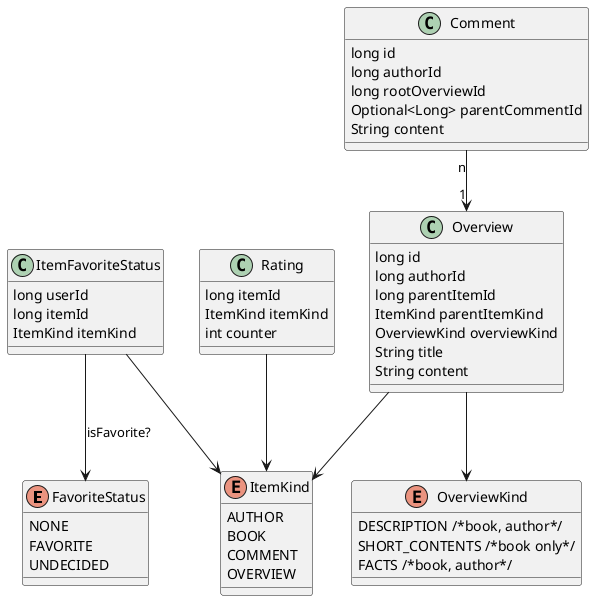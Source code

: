 @startuml

enum FavoriteStatus {
  NONE
  FAVORITE
  UNDECIDED
}

enum ItemKind {
  AUTHOR
  BOOK
  COMMENT
  OVERVIEW
}

class ItemFavoriteStatus {
  long userId
  long itemId
  ItemKind itemKind
}

ItemFavoriteStatus --> FavoriteStatus : isFavorite?
ItemFavoriteStatus --> ItemKind

enum OverviewKind {
  DESCRIPTION /*book, author*/
  SHORT_CONTENTS /*book only*/
  FACTS /*book, author*/
}

class Overview {
  long id
  long authorId
  long parentItemId
  ItemKind parentItemKind
  OverviewKind overviewKind
  String title
  String content
}

Overview --> ItemKind
Overview --> OverviewKind

class Comment {
  long id
  long authorId
  long rootOverviewId
  Optional<Long> parentCommentId
  String content
}

Comment "n" --> "1" Overview

class Rating {
  long itemId
  ItemKind itemKind
  int counter
}

Rating --> ItemKind

@enduml
